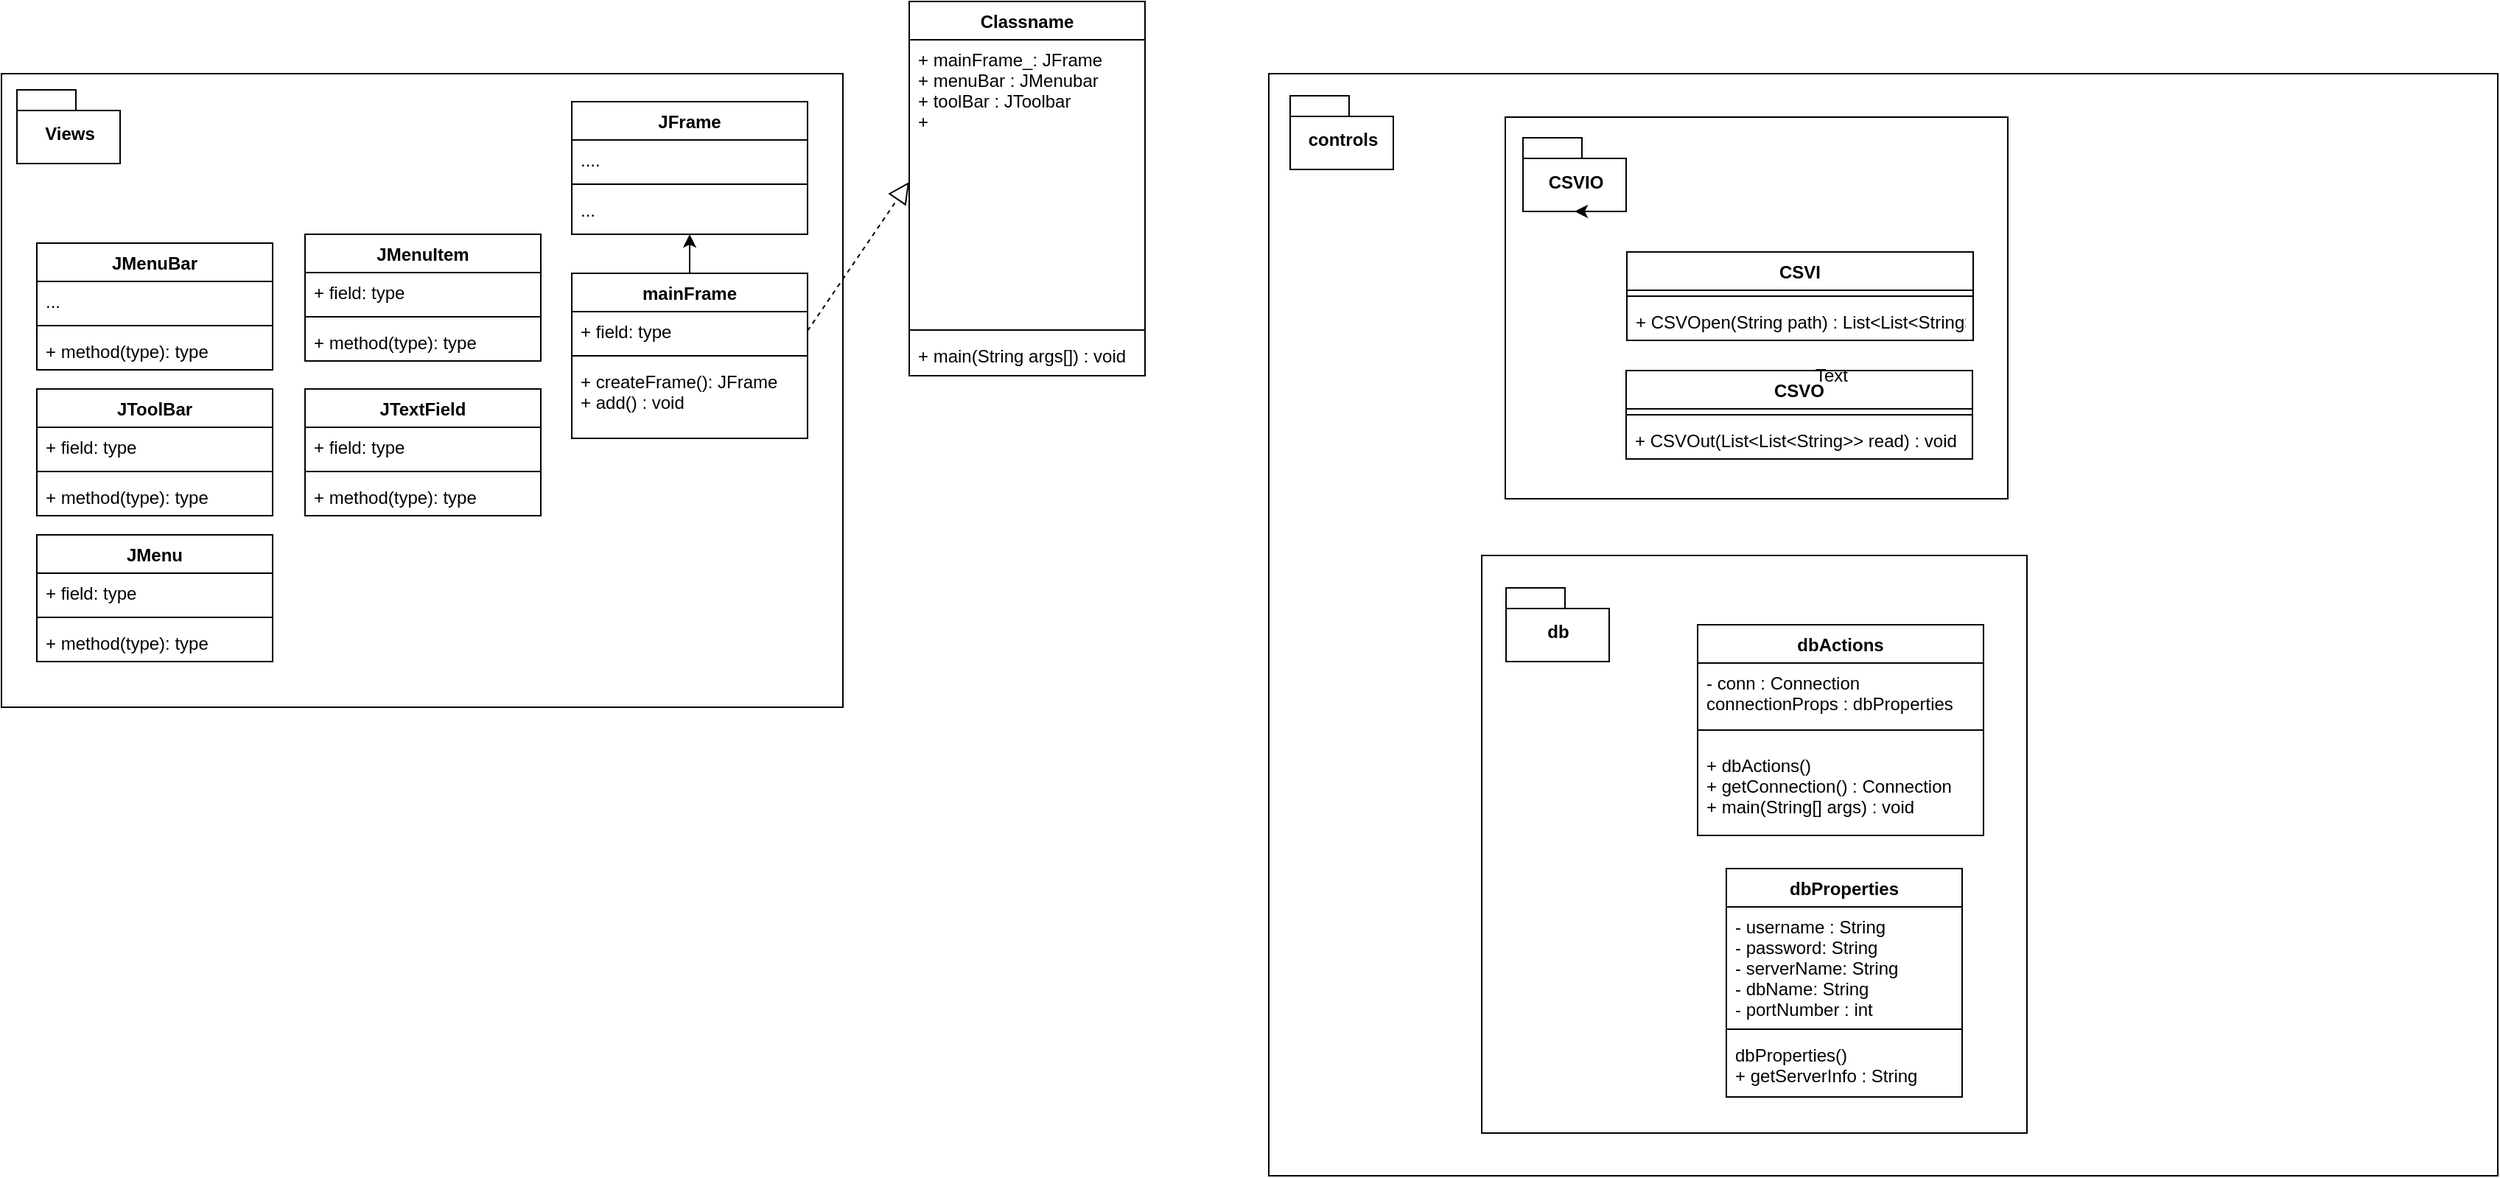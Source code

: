 <mxfile version="12.2.3" type="github" pages="1">
  <diagram id="zsnYO887Zmh9USHRb_7p" name="Page-1">
    <mxGraphModel dx="1863" dy="1609" grid="0" gridSize="10" guides="1" tooltips="1" connect="1" arrows="1" fold="1" page="0" pageScale="1" pageWidth="10000" pageHeight="10000" math="0" shadow="0">
      <root>
        <mxCell id="0"/>
        <mxCell id="1" parent="0"/>
        <mxCell id="UTARnTCa7toa9BuSvRRB-27" value="" style="group" parent="1" vertex="1" connectable="0">
          <mxGeometry x="-262" y="-393" width="571" height="430" as="geometry"/>
        </mxCell>
        <mxCell id="UTARnTCa7toa9BuSvRRB-26" value="" style="rounded=0;whiteSpace=wrap;html=1;" parent="UTARnTCa7toa9BuSvRRB-27" vertex="1">
          <mxGeometry width="571" height="430" as="geometry"/>
        </mxCell>
        <mxCell id="UTARnTCa7toa9BuSvRRB-25" value="Views" style="shape=folder;fontStyle=1;spacingTop=10;tabWidth=40;tabHeight=14;tabPosition=left;html=1;" parent="UTARnTCa7toa9BuSvRRB-27" vertex="1">
          <mxGeometry x="10.5" y="11" width="70" height="50" as="geometry"/>
        </mxCell>
        <mxCell id="UTARnTCa7toa9BuSvRRB-5" value="mainFrame" style="swimlane;fontStyle=1;align=center;verticalAlign=top;childLayout=stackLayout;horizontal=1;startSize=26;horizontalStack=0;resizeParent=1;resizeParentMax=0;resizeLast=0;collapsible=1;marginBottom=0;" parent="UTARnTCa7toa9BuSvRRB-27" vertex="1">
          <mxGeometry x="387" y="135.5" width="160" height="112" as="geometry"/>
        </mxCell>
        <mxCell id="UTARnTCa7toa9BuSvRRB-6" value="+ field: type" style="text;strokeColor=none;fillColor=none;align=left;verticalAlign=top;spacingLeft=4;spacingRight=4;overflow=hidden;rotatable=0;points=[[0,0.5],[1,0.5]];portConstraint=eastwest;" parent="UTARnTCa7toa9BuSvRRB-5" vertex="1">
          <mxGeometry y="26" width="160" height="26" as="geometry"/>
        </mxCell>
        <mxCell id="UTARnTCa7toa9BuSvRRB-7" value="" style="line;strokeWidth=1;fillColor=none;align=left;verticalAlign=middle;spacingTop=-1;spacingLeft=3;spacingRight=3;rotatable=0;labelPosition=right;points=[];portConstraint=eastwest;" parent="UTARnTCa7toa9BuSvRRB-5" vertex="1">
          <mxGeometry y="52" width="160" height="8" as="geometry"/>
        </mxCell>
        <mxCell id="UTARnTCa7toa9BuSvRRB-8" value="+ createFrame(): JFrame&#xa;+ add() : void" style="text;strokeColor=none;fillColor=none;align=left;verticalAlign=top;spacingLeft=4;spacingRight=4;overflow=hidden;rotatable=0;points=[[0,0.5],[1,0.5]];portConstraint=eastwest;" parent="UTARnTCa7toa9BuSvRRB-5" vertex="1">
          <mxGeometry y="60" width="160" height="52" as="geometry"/>
        </mxCell>
        <mxCell id="UTARnTCa7toa9BuSvRRB-18" value="JFrame" style="swimlane;fontStyle=1;align=center;verticalAlign=top;childLayout=stackLayout;horizontal=1;startSize=26;horizontalStack=0;resizeParent=1;resizeParentMax=0;resizeLast=0;collapsible=1;marginBottom=0;" parent="UTARnTCa7toa9BuSvRRB-27" vertex="1">
          <mxGeometry x="387" y="19" width="160" height="90" as="geometry"/>
        </mxCell>
        <mxCell id="UTARnTCa7toa9BuSvRRB-19" value="...." style="text;strokeColor=none;fillColor=none;align=left;verticalAlign=top;spacingLeft=4;spacingRight=4;overflow=hidden;rotatable=0;points=[[0,0.5],[1,0.5]];portConstraint=eastwest;" parent="UTARnTCa7toa9BuSvRRB-18" vertex="1">
          <mxGeometry y="26" width="160" height="26" as="geometry"/>
        </mxCell>
        <mxCell id="UTARnTCa7toa9BuSvRRB-20" value="" style="line;strokeWidth=1;fillColor=none;align=left;verticalAlign=middle;spacingTop=-1;spacingLeft=3;spacingRight=3;rotatable=0;labelPosition=right;points=[];portConstraint=eastwest;" parent="UTARnTCa7toa9BuSvRRB-18" vertex="1">
          <mxGeometry y="52" width="160" height="8" as="geometry"/>
        </mxCell>
        <mxCell id="UTARnTCa7toa9BuSvRRB-21" value="..." style="text;strokeColor=none;fillColor=none;align=left;verticalAlign=top;spacingLeft=4;spacingRight=4;overflow=hidden;rotatable=0;points=[[0,0.5],[1,0.5]];portConstraint=eastwest;" parent="UTARnTCa7toa9BuSvRRB-18" vertex="1">
          <mxGeometry y="60" width="160" height="30" as="geometry"/>
        </mxCell>
        <mxCell id="UTARnTCa7toa9BuSvRRB-22" value="" style="edgeStyle=orthogonalEdgeStyle;rounded=0;orthogonalLoop=1;jettySize=auto;html=1;" parent="UTARnTCa7toa9BuSvRRB-27" source="UTARnTCa7toa9BuSvRRB-5" target="UTARnTCa7toa9BuSvRRB-18" edge="1">
          <mxGeometry relative="1" as="geometry"/>
        </mxCell>
        <mxCell id="UTARnTCa7toa9BuSvRRB-50" value="JMenuBar" style="swimlane;fontStyle=1;align=center;verticalAlign=top;childLayout=stackLayout;horizontal=1;startSize=26;horizontalStack=0;resizeParent=1;resizeParentMax=0;resizeLast=0;collapsible=1;marginBottom=0;" parent="UTARnTCa7toa9BuSvRRB-27" vertex="1">
          <mxGeometry x="24" y="115" width="160" height="86" as="geometry"/>
        </mxCell>
        <mxCell id="UTARnTCa7toa9BuSvRRB-51" value="..." style="text;strokeColor=none;fillColor=none;align=left;verticalAlign=top;spacingLeft=4;spacingRight=4;overflow=hidden;rotatable=0;points=[[0,0.5],[1,0.5]];portConstraint=eastwest;" parent="UTARnTCa7toa9BuSvRRB-50" vertex="1">
          <mxGeometry y="26" width="160" height="26" as="geometry"/>
        </mxCell>
        <mxCell id="UTARnTCa7toa9BuSvRRB-52" value="" style="line;strokeWidth=1;fillColor=none;align=left;verticalAlign=middle;spacingTop=-1;spacingLeft=3;spacingRight=3;rotatable=0;labelPosition=right;points=[];portConstraint=eastwest;" parent="UTARnTCa7toa9BuSvRRB-50" vertex="1">
          <mxGeometry y="52" width="160" height="8" as="geometry"/>
        </mxCell>
        <mxCell id="UTARnTCa7toa9BuSvRRB-53" value="+ method(type): type" style="text;strokeColor=none;fillColor=none;align=left;verticalAlign=top;spacingLeft=4;spacingRight=4;overflow=hidden;rotatable=0;points=[[0,0.5],[1,0.5]];portConstraint=eastwest;" parent="UTARnTCa7toa9BuSvRRB-50" vertex="1">
          <mxGeometry y="60" width="160" height="26" as="geometry"/>
        </mxCell>
        <mxCell id="UTARnTCa7toa9BuSvRRB-54" value="JToolBar" style="swimlane;fontStyle=1;align=center;verticalAlign=top;childLayout=stackLayout;horizontal=1;startSize=26;horizontalStack=0;resizeParent=1;resizeParentMax=0;resizeLast=0;collapsible=1;marginBottom=0;" parent="UTARnTCa7toa9BuSvRRB-27" vertex="1">
          <mxGeometry x="24" y="214" width="160" height="86" as="geometry"/>
        </mxCell>
        <mxCell id="UTARnTCa7toa9BuSvRRB-55" value="+ field: type" style="text;strokeColor=none;fillColor=none;align=left;verticalAlign=top;spacingLeft=4;spacingRight=4;overflow=hidden;rotatable=0;points=[[0,0.5],[1,0.5]];portConstraint=eastwest;" parent="UTARnTCa7toa9BuSvRRB-54" vertex="1">
          <mxGeometry y="26" width="160" height="26" as="geometry"/>
        </mxCell>
        <mxCell id="UTARnTCa7toa9BuSvRRB-56" value="" style="line;strokeWidth=1;fillColor=none;align=left;verticalAlign=middle;spacingTop=-1;spacingLeft=3;spacingRight=3;rotatable=0;labelPosition=right;points=[];portConstraint=eastwest;" parent="UTARnTCa7toa9BuSvRRB-54" vertex="1">
          <mxGeometry y="52" width="160" height="8" as="geometry"/>
        </mxCell>
        <mxCell id="UTARnTCa7toa9BuSvRRB-57" value="+ method(type): type" style="text;strokeColor=none;fillColor=none;align=left;verticalAlign=top;spacingLeft=4;spacingRight=4;overflow=hidden;rotatable=0;points=[[0,0.5],[1,0.5]];portConstraint=eastwest;" parent="UTARnTCa7toa9BuSvRRB-54" vertex="1">
          <mxGeometry y="60" width="160" height="26" as="geometry"/>
        </mxCell>
        <mxCell id="UTARnTCa7toa9BuSvRRB-58" value="JMenu" style="swimlane;fontStyle=1;align=center;verticalAlign=top;childLayout=stackLayout;horizontal=1;startSize=26;horizontalStack=0;resizeParent=1;resizeParentMax=0;resizeLast=0;collapsible=1;marginBottom=0;" parent="UTARnTCa7toa9BuSvRRB-27" vertex="1">
          <mxGeometry x="24" y="313" width="160" height="86" as="geometry"/>
        </mxCell>
        <mxCell id="UTARnTCa7toa9BuSvRRB-59" value="+ field: type" style="text;strokeColor=none;fillColor=none;align=left;verticalAlign=top;spacingLeft=4;spacingRight=4;overflow=hidden;rotatable=0;points=[[0,0.5],[1,0.5]];portConstraint=eastwest;" parent="UTARnTCa7toa9BuSvRRB-58" vertex="1">
          <mxGeometry y="26" width="160" height="26" as="geometry"/>
        </mxCell>
        <mxCell id="UTARnTCa7toa9BuSvRRB-60" value="" style="line;strokeWidth=1;fillColor=none;align=left;verticalAlign=middle;spacingTop=-1;spacingLeft=3;spacingRight=3;rotatable=0;labelPosition=right;points=[];portConstraint=eastwest;" parent="UTARnTCa7toa9BuSvRRB-58" vertex="1">
          <mxGeometry y="52" width="160" height="8" as="geometry"/>
        </mxCell>
        <mxCell id="UTARnTCa7toa9BuSvRRB-61" value="+ method(type): type" style="text;strokeColor=none;fillColor=none;align=left;verticalAlign=top;spacingLeft=4;spacingRight=4;overflow=hidden;rotatable=0;points=[[0,0.5],[1,0.5]];portConstraint=eastwest;" parent="UTARnTCa7toa9BuSvRRB-58" vertex="1">
          <mxGeometry y="60" width="160" height="26" as="geometry"/>
        </mxCell>
        <mxCell id="UTARnTCa7toa9BuSvRRB-71" value="JMenuItem" style="swimlane;fontStyle=1;align=center;verticalAlign=top;childLayout=stackLayout;horizontal=1;startSize=26;horizontalStack=0;resizeParent=1;resizeParentMax=0;resizeLast=0;collapsible=1;marginBottom=0;" parent="UTARnTCa7toa9BuSvRRB-27" vertex="1">
          <mxGeometry x="206" y="109" width="160" height="86" as="geometry"/>
        </mxCell>
        <mxCell id="UTARnTCa7toa9BuSvRRB-72" value="+ field: type" style="text;strokeColor=none;fillColor=none;align=left;verticalAlign=top;spacingLeft=4;spacingRight=4;overflow=hidden;rotatable=0;points=[[0,0.5],[1,0.5]];portConstraint=eastwest;" parent="UTARnTCa7toa9BuSvRRB-71" vertex="1">
          <mxGeometry y="26" width="160" height="26" as="geometry"/>
        </mxCell>
        <mxCell id="UTARnTCa7toa9BuSvRRB-73" value="" style="line;strokeWidth=1;fillColor=none;align=left;verticalAlign=middle;spacingTop=-1;spacingLeft=3;spacingRight=3;rotatable=0;labelPosition=right;points=[];portConstraint=eastwest;" parent="UTARnTCa7toa9BuSvRRB-71" vertex="1">
          <mxGeometry y="52" width="160" height="8" as="geometry"/>
        </mxCell>
        <mxCell id="UTARnTCa7toa9BuSvRRB-74" value="+ method(type): type" style="text;strokeColor=none;fillColor=none;align=left;verticalAlign=top;spacingLeft=4;spacingRight=4;overflow=hidden;rotatable=0;points=[[0,0.5],[1,0.5]];portConstraint=eastwest;" parent="UTARnTCa7toa9BuSvRRB-71" vertex="1">
          <mxGeometry y="60" width="160" height="26" as="geometry"/>
        </mxCell>
        <mxCell id="UTARnTCa7toa9BuSvRRB-75" value="JTextField" style="swimlane;fontStyle=1;align=center;verticalAlign=top;childLayout=stackLayout;horizontal=1;startSize=26;horizontalStack=0;resizeParent=1;resizeParentMax=0;resizeLast=0;collapsible=1;marginBottom=0;" parent="UTARnTCa7toa9BuSvRRB-27" vertex="1">
          <mxGeometry x="206" y="214" width="160" height="86" as="geometry"/>
        </mxCell>
        <mxCell id="UTARnTCa7toa9BuSvRRB-76" value="+ field: type" style="text;strokeColor=none;fillColor=none;align=left;verticalAlign=top;spacingLeft=4;spacingRight=4;overflow=hidden;rotatable=0;points=[[0,0.5],[1,0.5]];portConstraint=eastwest;" parent="UTARnTCa7toa9BuSvRRB-75" vertex="1">
          <mxGeometry y="26" width="160" height="26" as="geometry"/>
        </mxCell>
        <mxCell id="UTARnTCa7toa9BuSvRRB-77" value="" style="line;strokeWidth=1;fillColor=none;align=left;verticalAlign=middle;spacingTop=-1;spacingLeft=3;spacingRight=3;rotatable=0;labelPosition=right;points=[];portConstraint=eastwest;" parent="UTARnTCa7toa9BuSvRRB-75" vertex="1">
          <mxGeometry y="52" width="160" height="8" as="geometry"/>
        </mxCell>
        <mxCell id="UTARnTCa7toa9BuSvRRB-78" value="+ method(type): type" style="text;strokeColor=none;fillColor=none;align=left;verticalAlign=top;spacingLeft=4;spacingRight=4;overflow=hidden;rotatable=0;points=[[0,0.5],[1,0.5]];portConstraint=eastwest;" parent="UTARnTCa7toa9BuSvRRB-75" vertex="1">
          <mxGeometry y="60" width="160" height="26" as="geometry"/>
        </mxCell>
        <mxCell id="UTARnTCa7toa9BuSvRRB-1" value="Classname" style="swimlane;fontStyle=1;align=center;verticalAlign=top;childLayout=stackLayout;horizontal=1;startSize=26;horizontalStack=0;resizeParent=1;resizeParentMax=0;resizeLast=0;collapsible=1;marginBottom=0;" parent="1" vertex="1">
          <mxGeometry x="354" y="-442" width="160" height="254" as="geometry"/>
        </mxCell>
        <mxCell id="UTARnTCa7toa9BuSvRRB-2" value="+ mainFrame_: JFrame&#xa;+ menuBar : JMenubar&#xa;+ toolBar : JToolbar&#xa;+ " style="text;strokeColor=none;fillColor=none;align=left;verticalAlign=top;spacingLeft=4;spacingRight=4;overflow=hidden;rotatable=0;points=[[0,0.5],[1,0.5]];portConstraint=eastwest;" parent="UTARnTCa7toa9BuSvRRB-1" vertex="1">
          <mxGeometry y="26" width="160" height="193" as="geometry"/>
        </mxCell>
        <mxCell id="UTARnTCa7toa9BuSvRRB-3" value="" style="line;strokeWidth=1;fillColor=none;align=left;verticalAlign=middle;spacingTop=-1;spacingLeft=3;spacingRight=3;rotatable=0;labelPosition=right;points=[];portConstraint=eastwest;" parent="UTARnTCa7toa9BuSvRRB-1" vertex="1">
          <mxGeometry y="219" width="160" height="8" as="geometry"/>
        </mxCell>
        <mxCell id="UTARnTCa7toa9BuSvRRB-4" value="+ main(String args[]) : void" style="text;strokeColor=none;fillColor=none;align=left;verticalAlign=top;spacingLeft=4;spacingRight=4;overflow=hidden;rotatable=0;points=[[0,0.5],[1,0.5]];portConstraint=eastwest;" parent="UTARnTCa7toa9BuSvRRB-1" vertex="1">
          <mxGeometry y="227" width="160" height="27" as="geometry"/>
        </mxCell>
        <mxCell id="UTARnTCa7toa9BuSvRRB-23" value="" style="endArrow=block;dashed=1;endFill=0;endSize=12;html=1;exitX=1;exitY=0.5;exitDx=0;exitDy=0;entryX=0;entryY=0.5;entryDx=0;entryDy=0;" parent="1" source="UTARnTCa7toa9BuSvRRB-6" target="UTARnTCa7toa9BuSvRRB-2" edge="1">
          <mxGeometry width="160" relative="1" as="geometry">
            <mxPoint x="313" y="-71" as="sourcePoint"/>
            <mxPoint x="301" y="-313" as="targetPoint"/>
          </mxGeometry>
        </mxCell>
        <mxCell id="NqttyMvSBQegaKHFTA9h-1" value="" style="rounded=0;whiteSpace=wrap;html=1;" vertex="1" parent="1">
          <mxGeometry x="598" y="-393" width="834" height="748" as="geometry"/>
        </mxCell>
        <mxCell id="NqttyMvSBQegaKHFTA9h-2" value="" style="group" vertex="1" connectable="0" parent="1">
          <mxGeometry x="758.5" y="-363.5" width="341" height="259" as="geometry"/>
        </mxCell>
        <mxCell id="NqttyMvSBQegaKHFTA9h-3" value="" style="rounded=0;whiteSpace=wrap;html=1;" vertex="1" parent="NqttyMvSBQegaKHFTA9h-2">
          <mxGeometry width="341" height="259" as="geometry"/>
        </mxCell>
        <mxCell id="NqttyMvSBQegaKHFTA9h-4" value="CSVO&#xa;" style="swimlane;fontStyle=1;align=center;verticalAlign=top;childLayout=stackLayout;horizontal=1;startSize=26;horizontalStack=0;resizeParent=1;resizeParentMax=0;resizeLast=0;collapsible=1;marginBottom=0;" vertex="1" parent="NqttyMvSBQegaKHFTA9h-2">
          <mxGeometry x="82" y="172" width="235" height="60" as="geometry"/>
        </mxCell>
        <mxCell id="NqttyMvSBQegaKHFTA9h-5" value="" style="line;strokeWidth=1;fillColor=none;align=left;verticalAlign=middle;spacingTop=-1;spacingLeft=3;spacingRight=3;rotatable=0;labelPosition=right;points=[];portConstraint=eastwest;" vertex="1" parent="NqttyMvSBQegaKHFTA9h-4">
          <mxGeometry y="26" width="235" height="8" as="geometry"/>
        </mxCell>
        <mxCell id="NqttyMvSBQegaKHFTA9h-6" value="+ CSVOut(List&lt;List&lt;String&gt;&gt; read) : void" style="text;strokeColor=none;fillColor=none;align=left;verticalAlign=top;spacingLeft=4;spacingRight=4;overflow=hidden;rotatable=0;points=[[0,0.5],[1,0.5]];portConstraint=eastwest;" vertex="1" parent="NqttyMvSBQegaKHFTA9h-4">
          <mxGeometry y="34" width="235" height="26" as="geometry"/>
        </mxCell>
        <mxCell id="NqttyMvSBQegaKHFTA9h-7" value="CSVI" style="swimlane;fontStyle=1;align=center;verticalAlign=top;childLayout=stackLayout;horizontal=1;startSize=26;horizontalStack=0;resizeParent=1;resizeParentMax=0;resizeLast=0;collapsible=1;marginBottom=0;" vertex="1" parent="NqttyMvSBQegaKHFTA9h-2">
          <mxGeometry x="82.5" y="91.5" width="235" height="60" as="geometry"/>
        </mxCell>
        <mxCell id="NqttyMvSBQegaKHFTA9h-8" value="" style="line;strokeWidth=1;fillColor=none;align=left;verticalAlign=middle;spacingTop=-1;spacingLeft=3;spacingRight=3;rotatable=0;labelPosition=right;points=[];portConstraint=eastwest;" vertex="1" parent="NqttyMvSBQegaKHFTA9h-7">
          <mxGeometry y="26" width="235" height="8" as="geometry"/>
        </mxCell>
        <mxCell id="NqttyMvSBQegaKHFTA9h-9" value="+ CSVOpen(String path) : List&lt;List&lt;String&gt;&gt; " style="text;strokeColor=none;fillColor=none;align=left;verticalAlign=top;spacingLeft=4;spacingRight=4;overflow=hidden;rotatable=0;points=[[0,0.5],[1,0.5]];portConstraint=eastwest;" vertex="1" parent="NqttyMvSBQegaKHFTA9h-7">
          <mxGeometry y="34" width="235" height="26" as="geometry"/>
        </mxCell>
        <mxCell id="NqttyMvSBQegaKHFTA9h-10" value="Text" style="text;html=1;resizable=0;points=[];autosize=1;align=left;verticalAlign=top;spacingTop=-4;" vertex="1" parent="NqttyMvSBQegaKHFTA9h-2">
          <mxGeometry x="208" y="165" width="32" height="14" as="geometry"/>
        </mxCell>
        <mxCell id="NqttyMvSBQegaKHFTA9h-11" value="CSVIO" style="shape=folder;fontStyle=1;spacingTop=10;tabWidth=40;tabHeight=14;tabPosition=left;html=1;" vertex="1" parent="NqttyMvSBQegaKHFTA9h-2">
          <mxGeometry x="12" y="14" width="70" height="50" as="geometry"/>
        </mxCell>
        <mxCell id="NqttyMvSBQegaKHFTA9h-12" style="edgeStyle=orthogonalEdgeStyle;rounded=0;orthogonalLoop=1;jettySize=auto;html=1;exitX=0.75;exitY=1;exitDx=0;exitDy=0;exitPerimeter=0;entryX=0.5;entryY=1;entryDx=0;entryDy=0;entryPerimeter=0;" edge="1" parent="NqttyMvSBQegaKHFTA9h-2" source="NqttyMvSBQegaKHFTA9h-11" target="NqttyMvSBQegaKHFTA9h-11">
          <mxGeometry relative="1" as="geometry"/>
        </mxCell>
        <mxCell id="NqttyMvSBQegaKHFTA9h-13" value="controls" style="shape=folder;fontStyle=1;spacingTop=10;tabWidth=40;tabHeight=14;tabPosition=left;html=1;" vertex="1" parent="1">
          <mxGeometry x="612.5" y="-378" width="70" height="50" as="geometry"/>
        </mxCell>
        <mxCell id="NqttyMvSBQegaKHFTA9h-14" value="" style="group" vertex="1" connectable="0" parent="1">
          <mxGeometry x="742.5" y="-66" width="370" height="392" as="geometry"/>
        </mxCell>
        <mxCell id="NqttyMvSBQegaKHFTA9h-15" value="" style="rounded=0;whiteSpace=wrap;html=1;" vertex="1" parent="NqttyMvSBQegaKHFTA9h-14">
          <mxGeometry width="370" height="392" as="geometry"/>
        </mxCell>
        <mxCell id="NqttyMvSBQegaKHFTA9h-16" value="db" style="shape=folder;fontStyle=1;spacingTop=10;tabWidth=40;tabHeight=14;tabPosition=left;html=1;" vertex="1" parent="NqttyMvSBQegaKHFTA9h-14">
          <mxGeometry x="16.5" y="22" width="70" height="50" as="geometry"/>
        </mxCell>
        <mxCell id="NqttyMvSBQegaKHFTA9h-17" value="dbActions" style="swimlane;fontStyle=1;align=center;verticalAlign=top;childLayout=stackLayout;horizontal=1;startSize=26;horizontalStack=0;resizeParent=1;resizeParentMax=0;resizeLast=0;collapsible=1;marginBottom=0;" vertex="1" parent="NqttyMvSBQegaKHFTA9h-14">
          <mxGeometry x="146.5" y="47" width="194" height="143" as="geometry"/>
        </mxCell>
        <mxCell id="NqttyMvSBQegaKHFTA9h-18" value="- conn : Connection&#xa;connectionProps : dbProperties" style="text;strokeColor=none;fillColor=none;align=left;verticalAlign=top;spacingLeft=4;spacingRight=4;overflow=hidden;rotatable=0;points=[[0,0.5],[1,0.5]];portConstraint=eastwest;" vertex="1" parent="NqttyMvSBQegaKHFTA9h-17">
          <mxGeometry y="26" width="194" height="35" as="geometry"/>
        </mxCell>
        <mxCell id="NqttyMvSBQegaKHFTA9h-19" value="" style="line;strokeWidth=1;fillColor=none;align=left;verticalAlign=middle;spacingTop=-1;spacingLeft=3;spacingRight=3;rotatable=0;labelPosition=right;points=[];portConstraint=eastwest;" vertex="1" parent="NqttyMvSBQegaKHFTA9h-17">
          <mxGeometry y="61" width="194" height="21" as="geometry"/>
        </mxCell>
        <mxCell id="NqttyMvSBQegaKHFTA9h-20" value="+ dbActions()&#xa;+ getConnection() : Connection&#xa;+ main(String[] args) : void" style="text;strokeColor=none;fillColor=none;align=left;verticalAlign=top;spacingLeft=4;spacingRight=4;overflow=hidden;rotatable=0;points=[[0,0.5],[1,0.5]];portConstraint=eastwest;" vertex="1" parent="NqttyMvSBQegaKHFTA9h-17">
          <mxGeometry y="82" width="194" height="61" as="geometry"/>
        </mxCell>
        <mxCell id="NqttyMvSBQegaKHFTA9h-21" value="dbProperties" style="swimlane;fontStyle=1;align=center;verticalAlign=top;childLayout=stackLayout;horizontal=1;startSize=26;horizontalStack=0;resizeParent=1;resizeParentMax=0;resizeLast=0;collapsible=1;marginBottom=0;" vertex="1" parent="NqttyMvSBQegaKHFTA9h-14">
          <mxGeometry x="166" y="212.5" width="160" height="155" as="geometry"/>
        </mxCell>
        <mxCell id="NqttyMvSBQegaKHFTA9h-22" value="- username : String&#xa;- password: String&#xa;- serverName: String&#xa;- dbName: String&#xa;- portNumber : int" style="text;strokeColor=none;fillColor=none;align=left;verticalAlign=top;spacingLeft=4;spacingRight=4;overflow=hidden;rotatable=0;points=[[0,0.5],[1,0.5]];portConstraint=eastwest;" vertex="1" parent="NqttyMvSBQegaKHFTA9h-21">
          <mxGeometry y="26" width="160" height="79" as="geometry"/>
        </mxCell>
        <mxCell id="NqttyMvSBQegaKHFTA9h-23" value="" style="line;strokeWidth=1;fillColor=none;align=left;verticalAlign=middle;spacingTop=-1;spacingLeft=3;spacingRight=3;rotatable=0;labelPosition=right;points=[];portConstraint=eastwest;" vertex="1" parent="NqttyMvSBQegaKHFTA9h-21">
          <mxGeometry y="105" width="160" height="8" as="geometry"/>
        </mxCell>
        <mxCell id="NqttyMvSBQegaKHFTA9h-24" value="dbProperties()&#xa;+ getServerInfo : String" style="text;strokeColor=none;fillColor=none;align=left;verticalAlign=top;spacingLeft=4;spacingRight=4;overflow=hidden;rotatable=0;points=[[0,0.5],[1,0.5]];portConstraint=eastwest;" vertex="1" parent="NqttyMvSBQegaKHFTA9h-21">
          <mxGeometry y="113" width="160" height="42" as="geometry"/>
        </mxCell>
      </root>
    </mxGraphModel>
  </diagram>
</mxfile>
